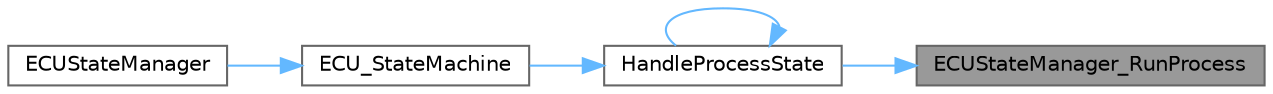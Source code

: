 digraph "ECUStateManager_RunProcess"
{
 // LATEX_PDF_SIZE
  bgcolor="transparent";
  edge [fontname=Helvetica,fontsize=10,labelfontname=Helvetica,labelfontsize=10];
  node [fontname=Helvetica,fontsize=10,shape=box,height=0.2,width=0.4];
  rankdir="RL";
  Node1 [id="Node000001",label="ECUStateManager_RunProcess",height=0.2,width=0.4,color="gray40", fillcolor="grey60", style="filled", fontcolor="black",tooltip="Runs the specified process and updates the state of the ECU."];
  Node1 -> Node2 [id="edge1_Node000001_Node000002",dir="back",color="steelblue1",style="solid",tooltip=" "];
  Node2 [id="Node000002",label="HandleProcessState",height=0.2,width=0.4,color="grey40", fillcolor="white", style="filled",URL="$_e_c_u_state_manager___s_m_8c.html#a88f6c106b1afbe1af320492cde48fd1b",tooltip="Handles the processing state."];
  Node2 -> Node3 [id="edge2_Node000002_Node000003",dir="back",color="steelblue1",style="solid",tooltip=" "];
  Node3 [id="Node000003",label="ECU_StateMachine",height=0.2,width=0.4,color="grey40", fillcolor="white", style="filled",URL="$_e_c_u_state_manager_8c.html#a3fd37a51fc1061a5b3543b99874728d3",tooltip="Executes the ECU state machine."];
  Node3 -> Node4 [id="edge3_Node000003_Node000004",dir="back",color="steelblue1",style="solid",tooltip=" "];
  Node4 [id="Node000004",label="ECUStateManager",height=0.2,width=0.4,color="grey40", fillcolor="white", style="filled",URL="$_e_c_u_state_manager_8c.html#a7764171fe81dec190c6942811cf616f6",tooltip="Main function to manage ECU states."];
  Node2 -> Node2 [id="edge4_Node000002_Node000002",dir="back",color="steelblue1",style="solid",tooltip=" "];
}
